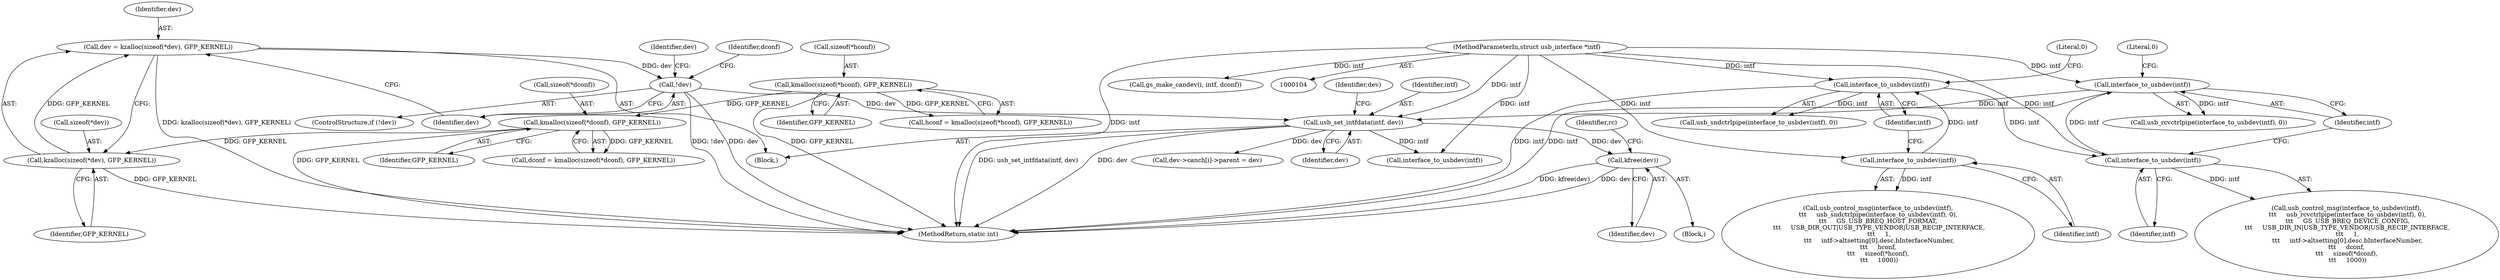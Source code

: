 digraph "0_linux_c919a3069c775c1c876bec55e00b2305d5125caa@API" {
"1000369" [label="(Call,kfree(dev))"];
"1000299" [label="(Call,usb_set_intfdata(intf, dev))"];
"1000201" [label="(Call,interface_to_usbdev(intf))"];
"1000198" [label="(Call,interface_to_usbdev(intf))"];
"1000142" [label="(Call,interface_to_usbdev(intf))"];
"1000139" [label="(Call,interface_to_usbdev(intf))"];
"1000105" [label="(MethodParameterIn,struct usb_interface *intf)"];
"1000280" [label="(Call,!dev)"];
"1000272" [label="(Call,dev = kzalloc(sizeof(*dev), GFP_KERNEL))"];
"1000274" [label="(Call,kzalloc(sizeof(*dev), GFP_KERNEL))"];
"1000184" [label="(Call,kmalloc(sizeof(*dconf), GFP_KERNEL))"];
"1000120" [label="(Call,kmalloc(sizeof(*hconf), GFP_KERNEL))"];
"1000369" [label="(Call,kfree(dev))"];
"1000201" [label="(Call,interface_to_usbdev(intf))"];
"1000184" [label="(Call,kmalloc(sizeof(*dconf), GFP_KERNEL))"];
"1000143" [label="(Identifier,intf)"];
"1000279" [label="(ControlStructure,if (!dev))"];
"1000274" [label="(Call,kzalloc(sizeof(*dev), GFP_KERNEL))"];
"1000304" [label="(Identifier,dev)"];
"1000107" [label="(Block,)"];
"1000273" [label="(Identifier,dev)"];
"1000272" [label="(Call,dev = kzalloc(sizeof(*dev), GFP_KERNEL))"];
"1000275" [label="(Call,sizeof(*dev))"];
"1000199" [label="(Identifier,intf)"];
"1000120" [label="(Call,kmalloc(sizeof(*hconf), GFP_KERNEL))"];
"1000306" [label="(Call,interface_to_usbdev(intf))"];
"1000144" [label="(Literal,0)"];
"1000188" [label="(Identifier,GFP_KERNEL)"];
"1000142" [label="(Call,interface_to_usbdev(intf))"];
"1000281" [label="(Identifier,dev)"];
"1000124" [label="(Identifier,GFP_KERNEL)"];
"1000200" [label="(Call,usb_rcvctrlpipe(interface_to_usbdev(intf), 0))"];
"1000198" [label="(Call,interface_to_usbdev(intf))"];
"1000301" [label="(Identifier,dev)"];
"1000185" [label="(Call,sizeof(*dconf))"];
"1000203" [label="(Literal,0)"];
"1000291" [label="(Identifier,dev)"];
"1000118" [label="(Call,hconf = kmalloc(sizeof(*hconf), GFP_KERNEL))"];
"1000372" [label="(Identifier,rc)"];
"1000140" [label="(Identifier,intf)"];
"1000141" [label="(Call,usb_sndctrlpipe(interface_to_usbdev(intf), 0))"];
"1000197" [label="(Call,usb_control_msg(interface_to_usbdev(intf),\n \t\t\t     usb_rcvctrlpipe(interface_to_usbdev(intf), 0),\n \t\t\t     GS_USB_BREQ_DEVICE_CONFIG,\n \t\t\t     USB_DIR_IN|USB_TYPE_VENDOR|USB_RECIP_INTERFACE,\n \t\t\t     1,\n \t\t\t     intf->altsetting[0].desc.bInterfaceNumber,\n\t\t\t     dconf,\n\t\t\t     sizeof(*dconf),\n \t\t\t     1000))"];
"1000373" [label="(Call,dev->canch[i]->parent = dev)"];
"1000202" [label="(Identifier,intf)"];
"1000139" [label="(Call,interface_to_usbdev(intf))"];
"1000182" [label="(Call,dconf = kmalloc(sizeof(*dconf), GFP_KERNEL))"];
"1000121" [label="(Call,sizeof(*hconf))"];
"1000370" [label="(Identifier,dev)"];
"1000280" [label="(Call,!dev)"];
"1000386" [label="(MethodReturn,static int)"];
"1000138" [label="(Call,usb_control_msg(interface_to_usbdev(intf),\n\t\t\t     usb_sndctrlpipe(interface_to_usbdev(intf), 0),\n\t\t\t     GS_USB_BREQ_HOST_FORMAT,\n \t\t\t     USB_DIR_OUT|USB_TYPE_VENDOR|USB_RECIP_INTERFACE,\n \t\t\t     1,\n \t\t\t     intf->altsetting[0].desc.bInterfaceNumber,\n\t\t\t     hconf,\n\t\t\t     sizeof(*hconf),\n \t\t\t     1000))"];
"1000299" [label="(Call,usb_set_intfdata(intf, dev))"];
"1000300" [label="(Identifier,intf)"];
"1000105" [label="(MethodParameterIn,struct usb_interface *intf)"];
"1000324" [label="(Call,gs_make_candev(i, intf, dconf))"];
"1000284" [label="(Identifier,dconf)"];
"1000335" [label="(Block,)"];
"1000278" [label="(Identifier,GFP_KERNEL)"];
"1000369" -> "1000335"  [label="AST: "];
"1000369" -> "1000370"  [label="CFG: "];
"1000370" -> "1000369"  [label="AST: "];
"1000372" -> "1000369"  [label="CFG: "];
"1000369" -> "1000386"  [label="DDG: kfree(dev)"];
"1000369" -> "1000386"  [label="DDG: dev"];
"1000299" -> "1000369"  [label="DDG: dev"];
"1000299" -> "1000107"  [label="AST: "];
"1000299" -> "1000301"  [label="CFG: "];
"1000300" -> "1000299"  [label="AST: "];
"1000301" -> "1000299"  [label="AST: "];
"1000304" -> "1000299"  [label="CFG: "];
"1000299" -> "1000386"  [label="DDG: dev"];
"1000299" -> "1000386"  [label="DDG: usb_set_intfdata(intf, dev)"];
"1000201" -> "1000299"  [label="DDG: intf"];
"1000105" -> "1000299"  [label="DDG: intf"];
"1000280" -> "1000299"  [label="DDG: dev"];
"1000299" -> "1000306"  [label="DDG: intf"];
"1000299" -> "1000373"  [label="DDG: dev"];
"1000201" -> "1000200"  [label="AST: "];
"1000201" -> "1000202"  [label="CFG: "];
"1000202" -> "1000201"  [label="AST: "];
"1000203" -> "1000201"  [label="CFG: "];
"1000201" -> "1000386"  [label="DDG: intf"];
"1000201" -> "1000200"  [label="DDG: intf"];
"1000198" -> "1000201"  [label="DDG: intf"];
"1000105" -> "1000201"  [label="DDG: intf"];
"1000198" -> "1000197"  [label="AST: "];
"1000198" -> "1000199"  [label="CFG: "];
"1000199" -> "1000198"  [label="AST: "];
"1000202" -> "1000198"  [label="CFG: "];
"1000198" -> "1000197"  [label="DDG: intf"];
"1000142" -> "1000198"  [label="DDG: intf"];
"1000105" -> "1000198"  [label="DDG: intf"];
"1000142" -> "1000141"  [label="AST: "];
"1000142" -> "1000143"  [label="CFG: "];
"1000143" -> "1000142"  [label="AST: "];
"1000144" -> "1000142"  [label="CFG: "];
"1000142" -> "1000386"  [label="DDG: intf"];
"1000142" -> "1000141"  [label="DDG: intf"];
"1000139" -> "1000142"  [label="DDG: intf"];
"1000105" -> "1000142"  [label="DDG: intf"];
"1000139" -> "1000138"  [label="AST: "];
"1000139" -> "1000140"  [label="CFG: "];
"1000140" -> "1000139"  [label="AST: "];
"1000143" -> "1000139"  [label="CFG: "];
"1000139" -> "1000138"  [label="DDG: intf"];
"1000105" -> "1000139"  [label="DDG: intf"];
"1000105" -> "1000104"  [label="AST: "];
"1000105" -> "1000386"  [label="DDG: intf"];
"1000105" -> "1000306"  [label="DDG: intf"];
"1000105" -> "1000324"  [label="DDG: intf"];
"1000280" -> "1000279"  [label="AST: "];
"1000280" -> "1000281"  [label="CFG: "];
"1000281" -> "1000280"  [label="AST: "];
"1000284" -> "1000280"  [label="CFG: "];
"1000291" -> "1000280"  [label="CFG: "];
"1000280" -> "1000386"  [label="DDG: !dev"];
"1000280" -> "1000386"  [label="DDG: dev"];
"1000272" -> "1000280"  [label="DDG: dev"];
"1000272" -> "1000107"  [label="AST: "];
"1000272" -> "1000274"  [label="CFG: "];
"1000273" -> "1000272"  [label="AST: "];
"1000274" -> "1000272"  [label="AST: "];
"1000281" -> "1000272"  [label="CFG: "];
"1000272" -> "1000386"  [label="DDG: kzalloc(sizeof(*dev), GFP_KERNEL)"];
"1000274" -> "1000272"  [label="DDG: GFP_KERNEL"];
"1000274" -> "1000278"  [label="CFG: "];
"1000275" -> "1000274"  [label="AST: "];
"1000278" -> "1000274"  [label="AST: "];
"1000274" -> "1000386"  [label="DDG: GFP_KERNEL"];
"1000184" -> "1000274"  [label="DDG: GFP_KERNEL"];
"1000184" -> "1000182"  [label="AST: "];
"1000184" -> "1000188"  [label="CFG: "];
"1000185" -> "1000184"  [label="AST: "];
"1000188" -> "1000184"  [label="AST: "];
"1000182" -> "1000184"  [label="CFG: "];
"1000184" -> "1000386"  [label="DDG: GFP_KERNEL"];
"1000184" -> "1000182"  [label="DDG: GFP_KERNEL"];
"1000120" -> "1000184"  [label="DDG: GFP_KERNEL"];
"1000120" -> "1000118"  [label="AST: "];
"1000120" -> "1000124"  [label="CFG: "];
"1000121" -> "1000120"  [label="AST: "];
"1000124" -> "1000120"  [label="AST: "];
"1000118" -> "1000120"  [label="CFG: "];
"1000120" -> "1000386"  [label="DDG: GFP_KERNEL"];
"1000120" -> "1000118"  [label="DDG: GFP_KERNEL"];
}
